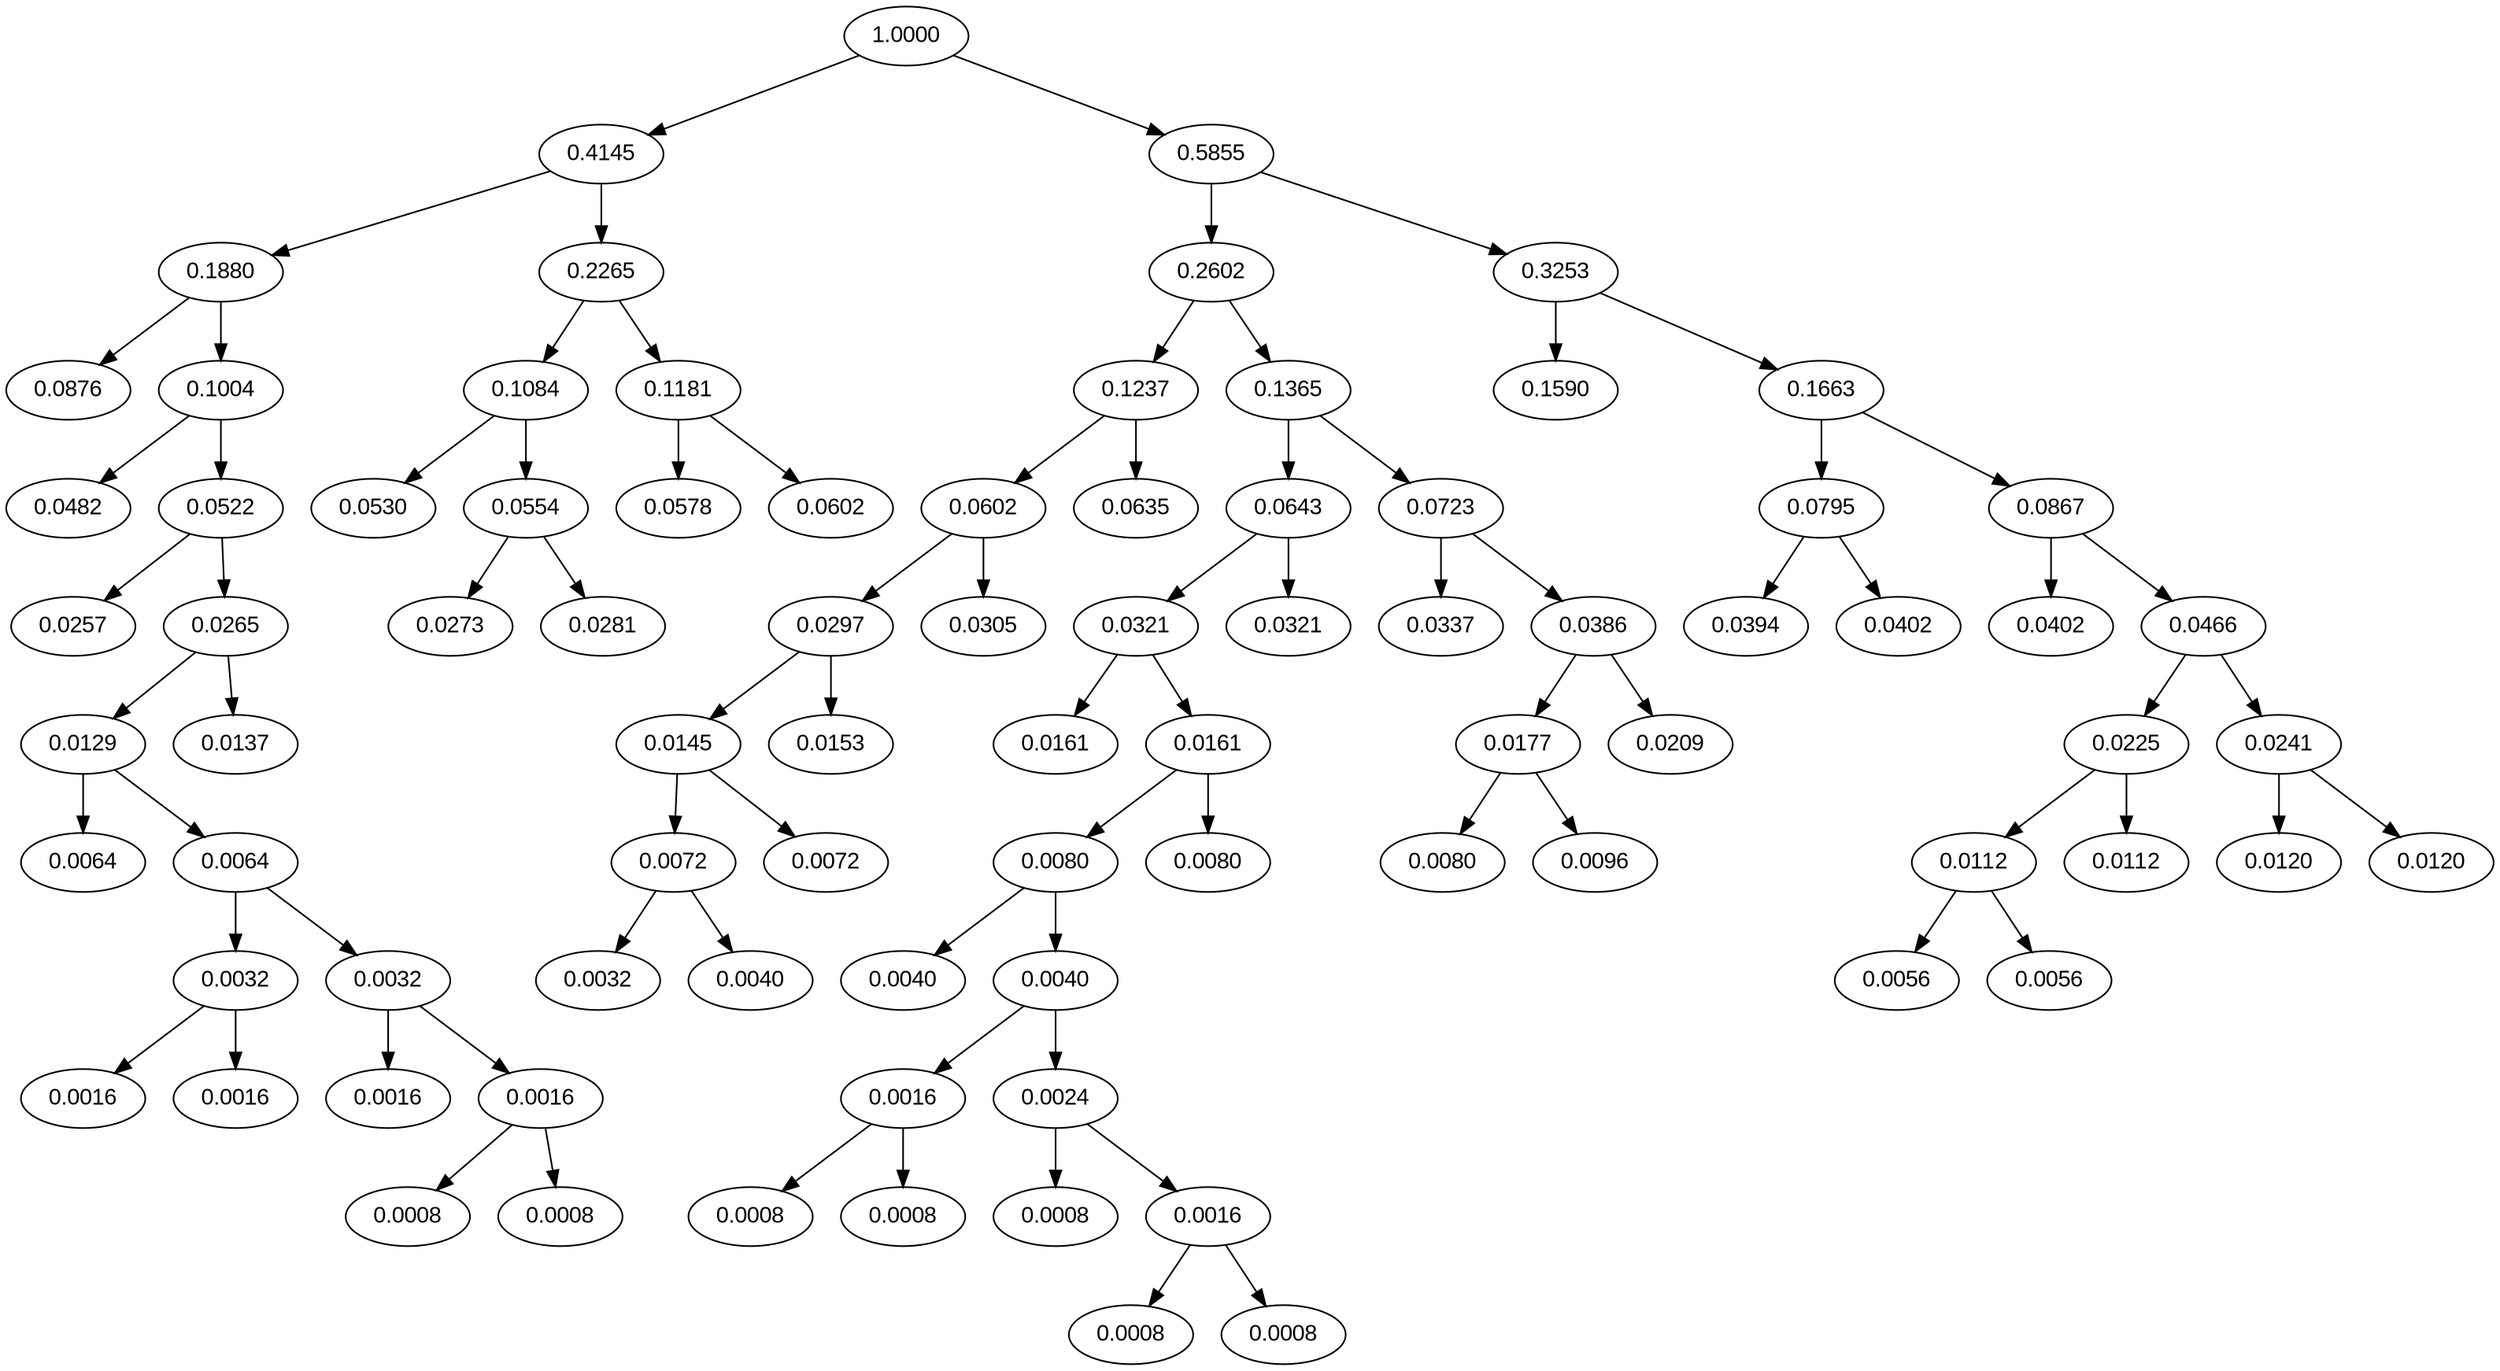 digraph BST {
    node [fontname="Arial" ];
    n85 [ label = "1.0000" ];
    n83 [ label = "0.4145" ];
    n79 [ label = "0.1880" ];
    n41 [ label = "0.0876" ];
    n73 [ label = "0.1004" ];
    n36 [ label = "0.0482" ];
    n66 [ label = "0.0522" ];
    n27 [ label = "0.0257" ];
    n61 [ label = "0.0265" ];
    n55 [ label = "0.0129" ];
    n15 [ label = "0.0064" ];
    n51 [ label = "0.0064" ];
    n48 [ label = "0.0032" ];
    n7 [ label = "0.0016" ];
    n8 [ label = "0.0016" ];
    n49 [ label = "0.0032" ];
    n9 [ label = "0.0016" ];
    n44 [ label = "0.0016" ];
    n0 [ label = "0.0008" ];
    n1 [ label = "0.0008" ];
    n23 [ label = "0.0137" ];
    n80 [ label = "0.2265" ];
    n74 [ label = "0.1084" ];
    n37 [ label = "0.0530" ];
    n67 [ label = "0.0554" ];
    n28 [ label = "0.0273" ];
    n29 [ label = "0.0281" ];
    n75 [ label = "0.1181" ];
    n38 [ label = "0.0578" ];
    n39 [ label = "0.0602" ];
    n84 [ label = "0.5855" ];
    n81 [ label = "0.2602" ];
    n76 [ label = "0.1237" ];
    n68 [ label = "0.0602" ];
    n62 [ label = "0.0297" ];
    n56 [ label = "0.0145" ];
    n52 [ label = "0.0072" ];
    n10 [ label = "0.0032" ];
    n11 [ label = "0.0040" ];
    n16 [ label = "0.0072" ];
    n24 [ label = "0.0153" ];
    n30 [ label = "0.0305" ];
    n40 [ label = "0.0635" ];
    n77 [ label = "0.1365" ];
    n69 [ label = "0.0643" ];
    n63 [ label = "0.0321" ];
    n25 [ label = "0.0161" ];
    n57 [ label = "0.0161" ];
    n53 [ label = "0.0080" ];
    n12 [ label = "0.0040" ];
    n50 [ label = "0.0040" ];
    n45 [ label = "0.0016" ];
    n3 [ label = "0.0008" ];
    n4 [ label = "0.0008" ];
    n47 [ label = "0.0024" ];
    n6 [ label = "0.0008" ];
    n46 [ label = "0.0016" ];
    n2 [ label = "0.0008" ];
    n5 [ label = "0.0008" ];
    n18 [ label = "0.0080" ];
    n31 [ label = "0.0321" ];
    n70 [ label = "0.0723" ];
    n32 [ label = "0.0337" ];
    n64 [ label = "0.0386" ];
    n58 [ label = "0.0177" ];
    n17 [ label = "0.0080" ];
    n19 [ label = "0.0096" ];
    n26 [ label = "0.0209" ];
    n82 [ label = "0.3253" ];
    n42 [ label = "0.1590" ];
    n78 [ label = "0.1663" ];
    n71 [ label = "0.0795" ];
    n33 [ label = "0.0394" ];
    n35 [ label = "0.0402" ];
    n72 [ label = "0.0867" ];
    n34 [ label = "0.0402" ];
    n65 [ label = "0.0466" ];
    n59 [ label = "0.0225" ];
    n54 [ label = "0.0112" ];
    n13 [ label = "0.0056" ];
    n14 [ label = "0.0056" ];
    n20 [ label = "0.0112" ];
    n60 [ label = "0.0241" ];
    n21 [ label = "0.0120" ];
    n22 [ label = "0.0120" ];

    n85 -> { n83 n84 };
    n83 -> { n79 n80 };
    n79 -> { n41 n73 };
    n73 -> { n36 n66 };
    n66 -> { n27 n61 };
    n61 -> { n55 n23 };
    n55 -> { n15 n51 };
    n51 -> { n48 n49 };
    n48 -> { n7 n8 };
    n49 -> { n9 n44 };
    n44 -> { n0 n1 };
    n80 -> { n74 n75 };
    n74 -> { n37 n67 };
    n67 -> { n28 n29 };
    n75 -> { n38 n39 };
    n84 -> { n81 n82 };
    n81 -> { n76 n77 };
    n76 -> { n68 n40 };
    n68 -> { n62 n30 };
    n62 -> { n56 n24 };
    n56 -> { n52 n16 };
    n52 -> { n10 n11 };
    n77 -> { n69 n70 };
    n69 -> { n63 n31 };
    n63 -> { n25 n57 };
    n57 -> { n53 n18 };
    n53 -> { n12 n50 };
    n50 -> { n45 n47 };
    n45 -> { n3 n4 };
    n47 -> { n6 n46 };
    n46 -> { n2 n5 };
    n70 -> { n32 n64 };
    n64 -> { n58 n26 };
    n58 -> { n17 n19 };
    n82 -> { n42 n78 };
    n78 -> { n71 n72 };
    n71 -> { n33 n35 };
    n72 -> { n34 n65 };
    n65 -> { n59 n60 };
    n59 -> { n54 n20 };
    n54 -> { n13 n14 };
    n60 -> { n21 n22 };

}